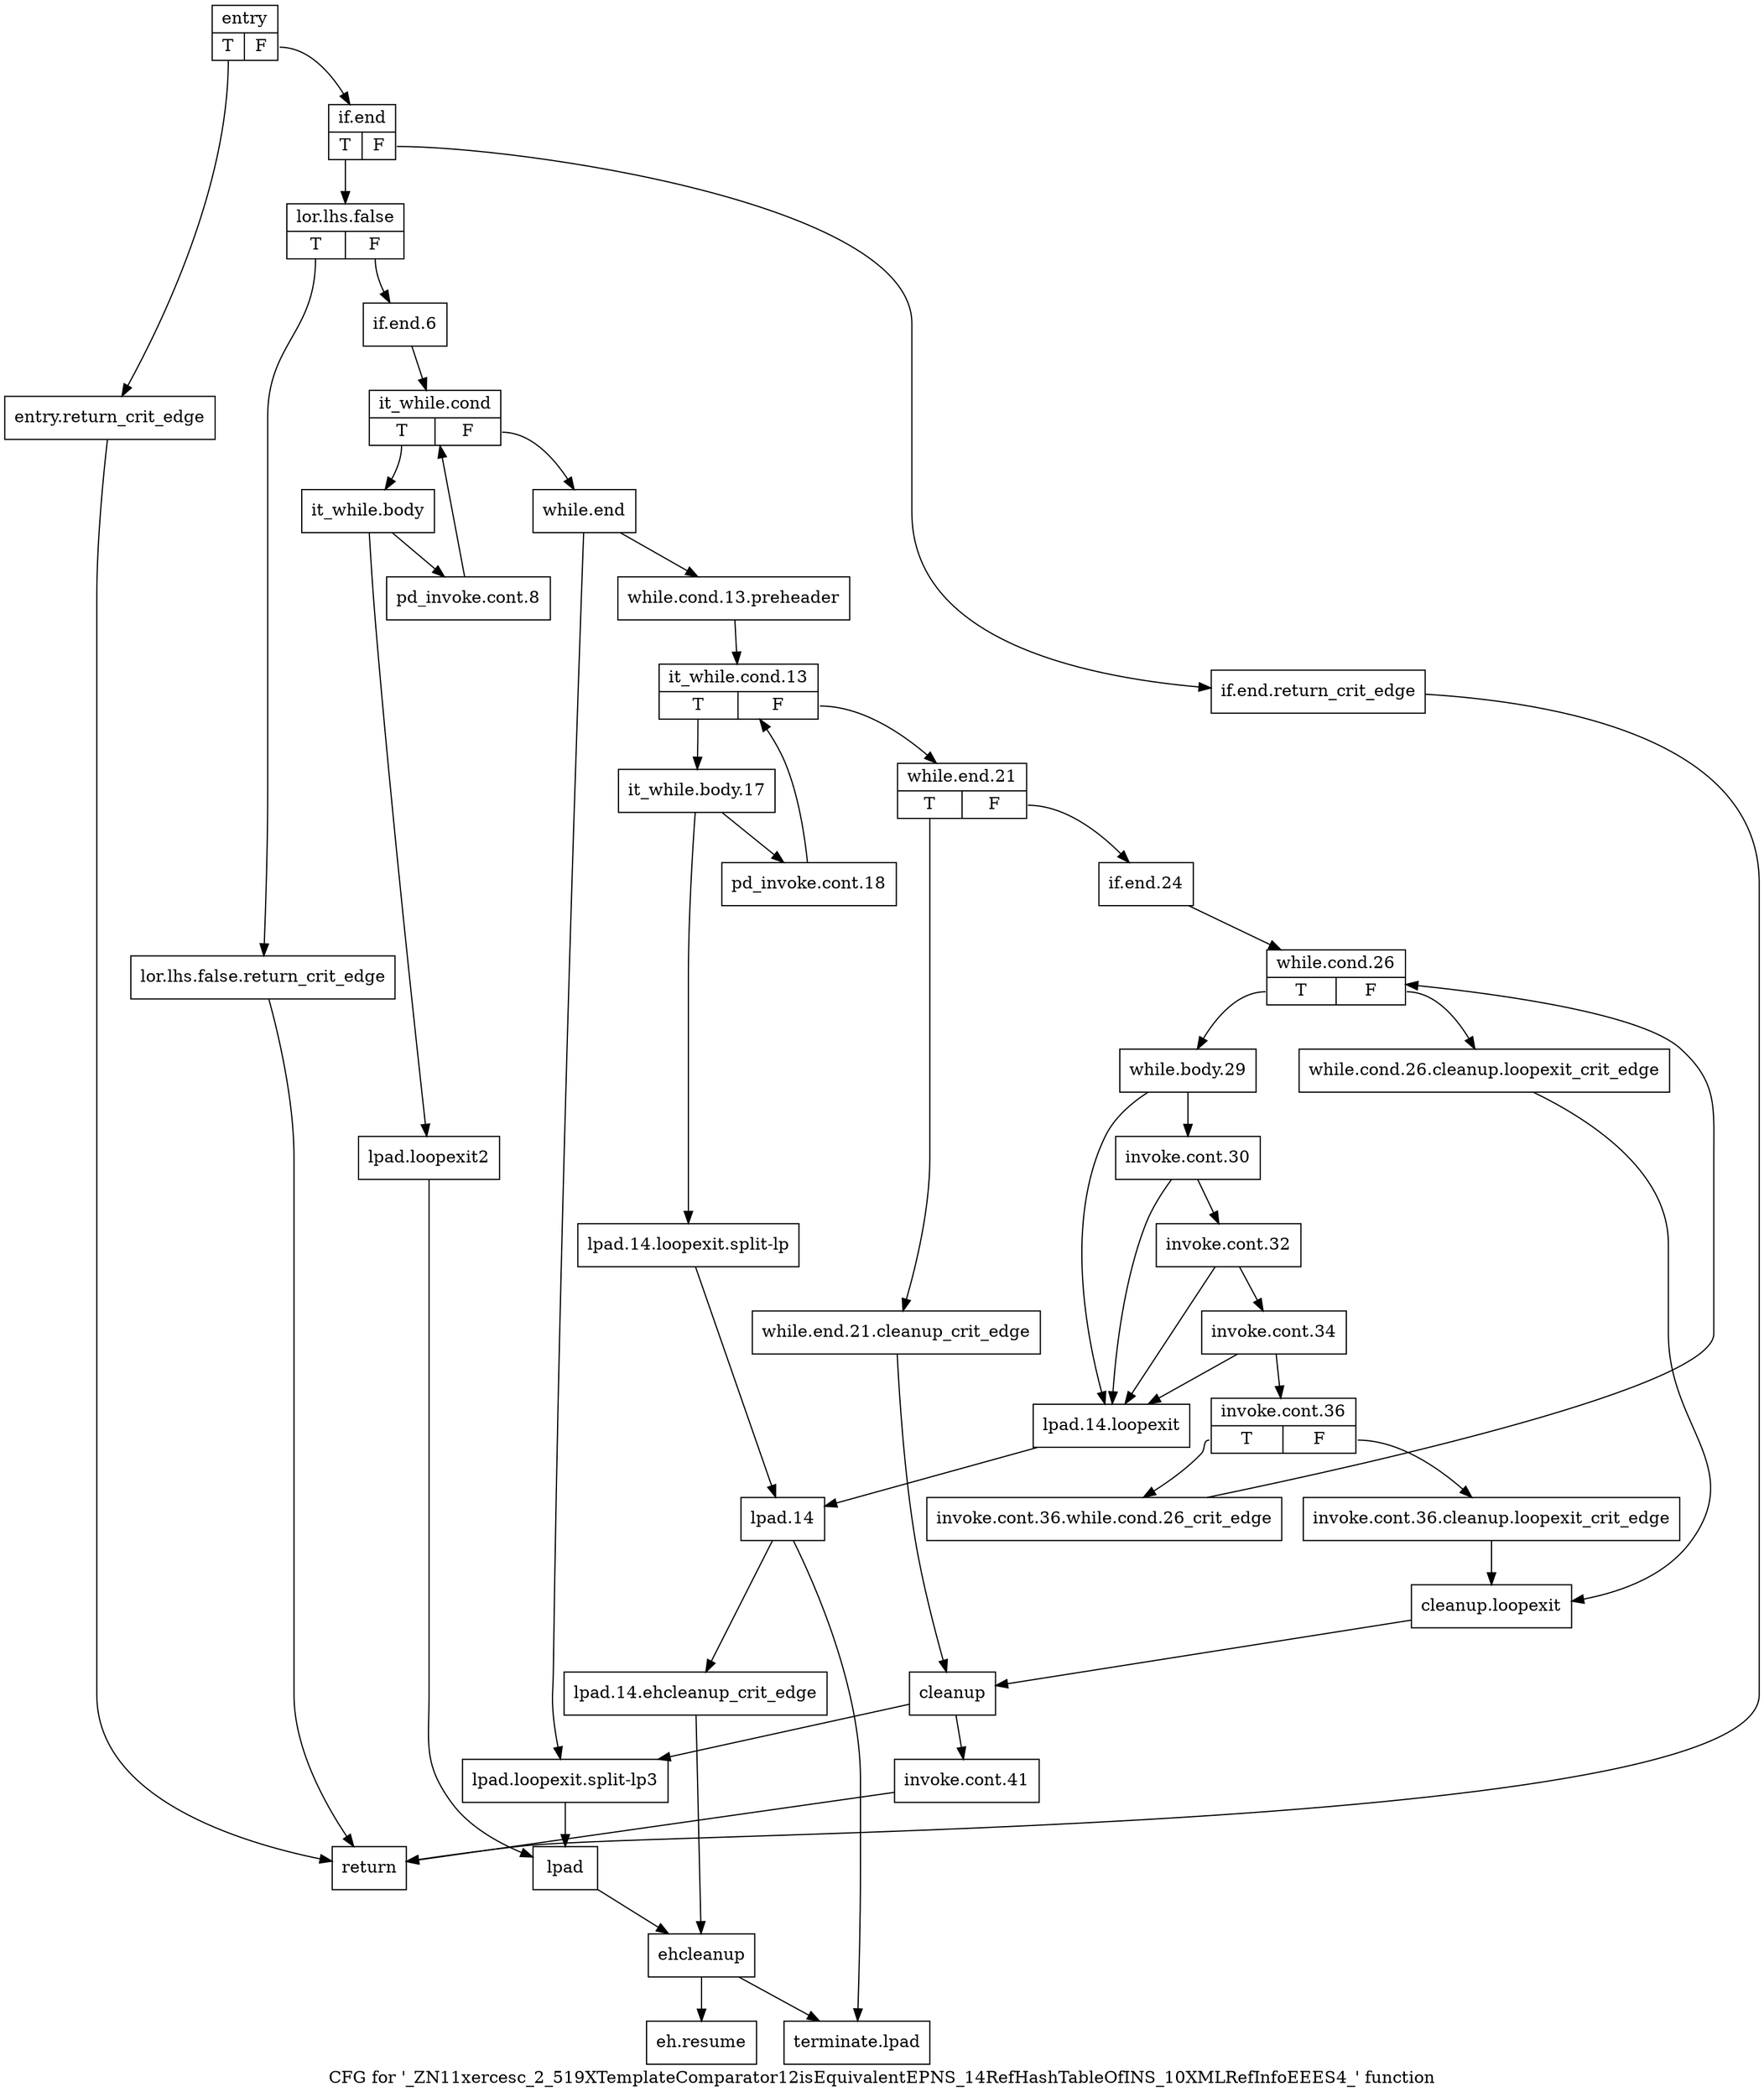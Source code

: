 digraph "CFG for '_ZN11xercesc_2_519XTemplateComparator12isEquivalentEPNS_14RefHashTableOfINS_10XMLRefInfoEEES4_' function" {
	label="CFG for '_ZN11xercesc_2_519XTemplateComparator12isEquivalentEPNS_14RefHashTableOfINS_10XMLRefInfoEEES4_' function";

	Node0x57e15f0 [shape=record,label="{entry|{<s0>T|<s1>F}}"];
	Node0x57e15f0:s0 -> Node0x57e1640;
	Node0x57e15f0:s1 -> Node0x57e66b0;
	Node0x57e1640 [shape=record,label="{entry.return_crit_edge}"];
	Node0x57e1640 -> Node0x57e71f0;
	Node0x57e66b0 [shape=record,label="{if.end|{<s0>T|<s1>F}}"];
	Node0x57e66b0:s0 -> Node0x57e6750;
	Node0x57e66b0:s1 -> Node0x57e6700;
	Node0x57e6700 [shape=record,label="{if.end.return_crit_edge}"];
	Node0x57e6700 -> Node0x57e71f0;
	Node0x57e6750 [shape=record,label="{lor.lhs.false|{<s0>T|<s1>F}}"];
	Node0x57e6750:s0 -> Node0x57e67a0;
	Node0x57e6750:s1 -> Node0x57e67f0;
	Node0x57e67a0 [shape=record,label="{lor.lhs.false.return_crit_edge}"];
	Node0x57e67a0 -> Node0x57e71f0;
	Node0x57e67f0 [shape=record,label="{if.end.6}"];
	Node0x57e67f0 -> Node0x57e6840;
	Node0x57e6840 [shape=record,label="{it_while.cond|{<s0>T|<s1>F}}"];
	Node0x57e6840:s0 -> Node0x57e6890;
	Node0x57e6840:s1 -> Node0x57e6a20;
	Node0x57e6890 [shape=record,label="{it_while.body}"];
	Node0x57e6890 -> Node0x57e68e0;
	Node0x57e6890 -> Node0x57e6930;
	Node0x57e68e0 [shape=record,label="{pd_invoke.cont.8}"];
	Node0x57e68e0 -> Node0x57e6840;
	Node0x57e6930 [shape=record,label="{lpad.loopexit2}"];
	Node0x57e6930 -> Node0x57e69d0;
	Node0x57e6980 [shape=record,label="{lpad.loopexit.split-lp3}"];
	Node0x57e6980 -> Node0x57e69d0;
	Node0x57e69d0 [shape=record,label="{lpad}"];
	Node0x57e69d0 -> Node0x57e71a0;
	Node0x57e6a20 [shape=record,label="{while.end}"];
	Node0x57e6a20 -> Node0x57e6a70;
	Node0x57e6a20 -> Node0x57e6980;
	Node0x57e6a70 [shape=record,label="{while.cond.13.preheader}"];
	Node0x57e6a70 -> Node0x57e6ac0;
	Node0x57e6ac0 [shape=record,label="{it_while.cond.13|{<s0>T|<s1>F}}"];
	Node0x57e6ac0:s0 -> Node0x57e6b10;
	Node0x57e6ac0:s1 -> Node0x57e6cf0;
	Node0x57e6b10 [shape=record,label="{it_while.body.17}"];
	Node0x57e6b10 -> Node0x57e6b60;
	Node0x57e6b10 -> Node0x57e6c00;
	Node0x57e6b60 [shape=record,label="{pd_invoke.cont.18}"];
	Node0x57e6b60 -> Node0x57e6ac0;
	Node0x57e6bb0 [shape=record,label="{lpad.14.loopexit}"];
	Node0x57e6bb0 -> Node0x57e6c50;
	Node0x57e6c00 [shape=record,label="{lpad.14.loopexit.split-lp}"];
	Node0x57e6c00 -> Node0x57e6c50;
	Node0x57e6c50 [shape=record,label="{lpad.14}"];
	Node0x57e6c50 -> Node0x57e6ca0;
	Node0x57e6c50 -> Node0x57e7290;
	Node0x57e6ca0 [shape=record,label="{lpad.14.ehcleanup_crit_edge}"];
	Node0x57e6ca0 -> Node0x57e71a0;
	Node0x57e6cf0 [shape=record,label="{while.end.21|{<s0>T|<s1>F}}"];
	Node0x57e6cf0:s0 -> Node0x57e6d40;
	Node0x57e6cf0:s1 -> Node0x57e6d90;
	Node0x57e6d40 [shape=record,label="{while.end.21.cleanup_crit_edge}"];
	Node0x57e6d40 -> Node0x57e7100;
	Node0x57e6d90 [shape=record,label="{if.end.24}"];
	Node0x57e6d90 -> Node0x57e6de0;
	Node0x57e6de0 [shape=record,label="{while.cond.26|{<s0>T|<s1>F}}"];
	Node0x57e6de0:s0 -> Node0x57e6e80;
	Node0x57e6de0:s1 -> Node0x57e6e30;
	Node0x57e6e30 [shape=record,label="{while.cond.26.cleanup.loopexit_crit_edge}"];
	Node0x57e6e30 -> Node0x57e70b0;
	Node0x57e6e80 [shape=record,label="{while.body.29}"];
	Node0x57e6e80 -> Node0x57e6ed0;
	Node0x57e6e80 -> Node0x57e6bb0;
	Node0x57e6ed0 [shape=record,label="{invoke.cont.30}"];
	Node0x57e6ed0 -> Node0x57e6f20;
	Node0x57e6ed0 -> Node0x57e6bb0;
	Node0x57e6f20 [shape=record,label="{invoke.cont.32}"];
	Node0x57e6f20 -> Node0x57e6f70;
	Node0x57e6f20 -> Node0x57e6bb0;
	Node0x57e6f70 [shape=record,label="{invoke.cont.34}"];
	Node0x57e6f70 -> Node0x57e6fc0;
	Node0x57e6f70 -> Node0x57e6bb0;
	Node0x57e6fc0 [shape=record,label="{invoke.cont.36|{<s0>T|<s1>F}}"];
	Node0x57e6fc0:s0 -> Node0x57e7060;
	Node0x57e6fc0:s1 -> Node0x57e7010;
	Node0x57e7010 [shape=record,label="{invoke.cont.36.cleanup.loopexit_crit_edge}"];
	Node0x57e7010 -> Node0x57e70b0;
	Node0x57e7060 [shape=record,label="{invoke.cont.36.while.cond.26_crit_edge}"];
	Node0x57e7060 -> Node0x57e6de0;
	Node0x57e70b0 [shape=record,label="{cleanup.loopexit}"];
	Node0x57e70b0 -> Node0x57e7100;
	Node0x57e7100 [shape=record,label="{cleanup}"];
	Node0x57e7100 -> Node0x57e7150;
	Node0x57e7100 -> Node0x57e6980;
	Node0x57e7150 [shape=record,label="{invoke.cont.41}"];
	Node0x57e7150 -> Node0x57e71f0;
	Node0x57e71a0 [shape=record,label="{ehcleanup}"];
	Node0x57e71a0 -> Node0x57e7240;
	Node0x57e71a0 -> Node0x57e7290;
	Node0x57e71f0 [shape=record,label="{return}"];
	Node0x57e7240 [shape=record,label="{eh.resume}"];
	Node0x57e7290 [shape=record,label="{terminate.lpad}"];
}

